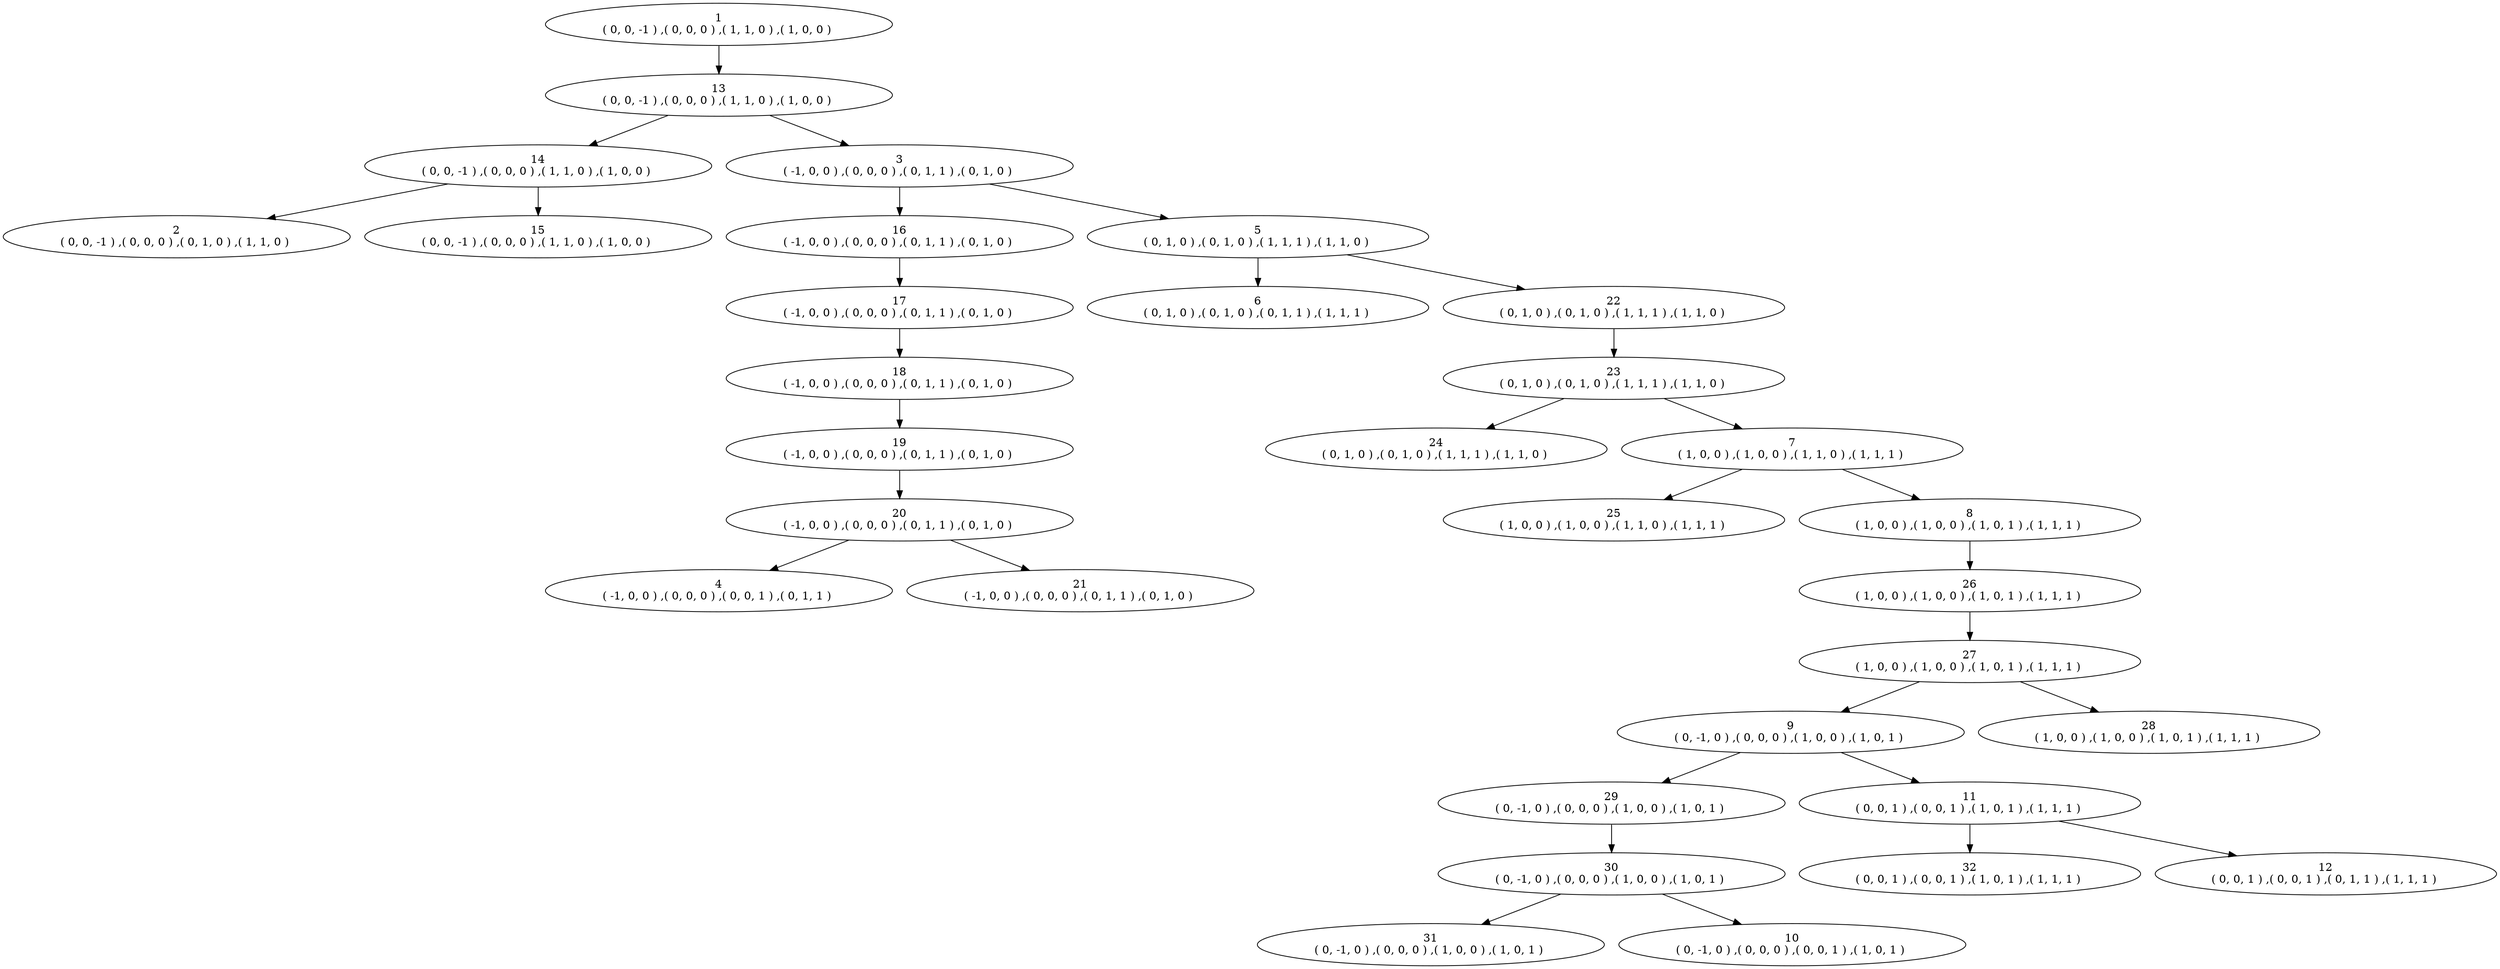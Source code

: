 digraph G {
    node1 [label="1
( 0, 0, -1 ) ,( 0, 0, 0 ) ,( 1, 1, 0 ) ,( 1, 0, 0 ) "];
    node13 [label="13
( 0, 0, -1 ) ,( 0, 0, 0 ) ,( 1, 1, 0 ) ,( 1, 0, 0 ) "];
    node14 [label="14
( 0, 0, -1 ) ,( 0, 0, 0 ) ,( 1, 1, 0 ) ,( 1, 0, 0 ) "];
    node2 [label="2
( 0, 0, -1 ) ,( 0, 0, 0 ) ,( 0, 1, 0 ) ,( 1, 1, 0 ) "];
    node14 -> node2;
    node15 [label="15
( 0, 0, -1 ) ,( 0, 0, 0 ) ,( 1, 1, 0 ) ,( 1, 0, 0 ) "];
    node14 -> node15;
    node13 -> node14;
    node3 [label="3
( -1, 0, 0 ) ,( 0, 0, 0 ) ,( 0, 1, 1 ) ,( 0, 1, 0 ) "];
    node16 [label="16
( -1, 0, 0 ) ,( 0, 0, 0 ) ,( 0, 1, 1 ) ,( 0, 1, 0 ) "];
    node17 [label="17
( -1, 0, 0 ) ,( 0, 0, 0 ) ,( 0, 1, 1 ) ,( 0, 1, 0 ) "];
    node18 [label="18
( -1, 0, 0 ) ,( 0, 0, 0 ) ,( 0, 1, 1 ) ,( 0, 1, 0 ) "];
    node19 [label="19
( -1, 0, 0 ) ,( 0, 0, 0 ) ,( 0, 1, 1 ) ,( 0, 1, 0 ) "];
    node20 [label="20
( -1, 0, 0 ) ,( 0, 0, 0 ) ,( 0, 1, 1 ) ,( 0, 1, 0 ) "];
    node4 [label="4
( -1, 0, 0 ) ,( 0, 0, 0 ) ,( 0, 0, 1 ) ,( 0, 1, 1 ) "];
    node20 -> node4;
    node21 [label="21
( -1, 0, 0 ) ,( 0, 0, 0 ) ,( 0, 1, 1 ) ,( 0, 1, 0 ) "];
    node20 -> node21;
    node19 -> node20;
    node18 -> node19;
    node17 -> node18;
    node16 -> node17;
    node3 -> node16;
    node5 [label="5
( 0, 1, 0 ) ,( 0, 1, 0 ) ,( 1, 1, 1 ) ,( 1, 1, 0 ) "];
    node6 [label="6
( 0, 1, 0 ) ,( 0, 1, 0 ) ,( 0, 1, 1 ) ,( 1, 1, 1 ) "];
    node5 -> node6;
    node22 [label="22
( 0, 1, 0 ) ,( 0, 1, 0 ) ,( 1, 1, 1 ) ,( 1, 1, 0 ) "];
    node23 [label="23
( 0, 1, 0 ) ,( 0, 1, 0 ) ,( 1, 1, 1 ) ,( 1, 1, 0 ) "];
    node24 [label="24
( 0, 1, 0 ) ,( 0, 1, 0 ) ,( 1, 1, 1 ) ,( 1, 1, 0 ) "];
    node23 -> node24;
    node7 [label="7
( 1, 0, 0 ) ,( 1, 0, 0 ) ,( 1, 1, 0 ) ,( 1, 1, 1 ) "];
    node25 [label="25
( 1, 0, 0 ) ,( 1, 0, 0 ) ,( 1, 1, 0 ) ,( 1, 1, 1 ) "];
    node7 -> node25;
    node8 [label="8
( 1, 0, 0 ) ,( 1, 0, 0 ) ,( 1, 0, 1 ) ,( 1, 1, 1 ) "];
    node26 [label="26
( 1, 0, 0 ) ,( 1, 0, 0 ) ,( 1, 0, 1 ) ,( 1, 1, 1 ) "];
    node27 [label="27
( 1, 0, 0 ) ,( 1, 0, 0 ) ,( 1, 0, 1 ) ,( 1, 1, 1 ) "];
    node9 [label="9
( 0, -1, 0 ) ,( 0, 0, 0 ) ,( 1, 0, 0 ) ,( 1, 0, 1 ) "];
    node29 [label="29
( 0, -1, 0 ) ,( 0, 0, 0 ) ,( 1, 0, 0 ) ,( 1, 0, 1 ) "];
    node30 [label="30
( 0, -1, 0 ) ,( 0, 0, 0 ) ,( 1, 0, 0 ) ,( 1, 0, 1 ) "];
    node31 [label="31
( 0, -1, 0 ) ,( 0, 0, 0 ) ,( 1, 0, 0 ) ,( 1, 0, 1 ) "];
    node30 -> node31;
    node10 [label="10
( 0, -1, 0 ) ,( 0, 0, 0 ) ,( 0, 0, 1 ) ,( 1, 0, 1 ) "];
    node30 -> node10;
    node29 -> node30;
    node9 -> node29;
    node11 [label="11
( 0, 0, 1 ) ,( 0, 0, 1 ) ,( 1, 0, 1 ) ,( 1, 1, 1 ) "];
    node32 [label="32
( 0, 0, 1 ) ,( 0, 0, 1 ) ,( 1, 0, 1 ) ,( 1, 1, 1 ) "];
    node11 -> node32;
    node12 [label="12
( 0, 0, 1 ) ,( 0, 0, 1 ) ,( 0, 1, 1 ) ,( 1, 1, 1 ) "];
    node11 -> node12;
    node9 -> node11;
    node27 -> node9;
    node28 [label="28
( 1, 0, 0 ) ,( 1, 0, 0 ) ,( 1, 0, 1 ) ,( 1, 1, 1 ) "];
    node27 -> node28;
    node26 -> node27;
    node8 -> node26;
    node7 -> node8;
    node23 -> node7;
    node22 -> node23;
    node5 -> node22;
    node3 -> node5;
    node13 -> node3;
    node1 -> node13;
}
